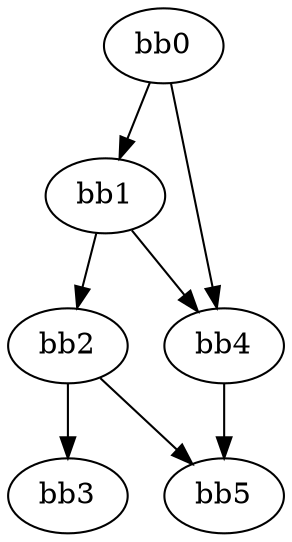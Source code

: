 digraph {
    0 [ label = "bb0\l" ]
    1 [ label = "bb1\l" ]
    2 [ label = "bb2\l" ]
    3 [ label = "bb3\l" ]
    4 [ label = "bb4\l" ]
    5 [ label = "bb5\l" ]
    0 -> 1 [ ]
    0 -> 4 [ ]
    1 -> 2 [ ]
    1 -> 4 [ ]
    2 -> 3 [ ]
    2 -> 5 [ ]
    4 -> 5 [ ]
}

